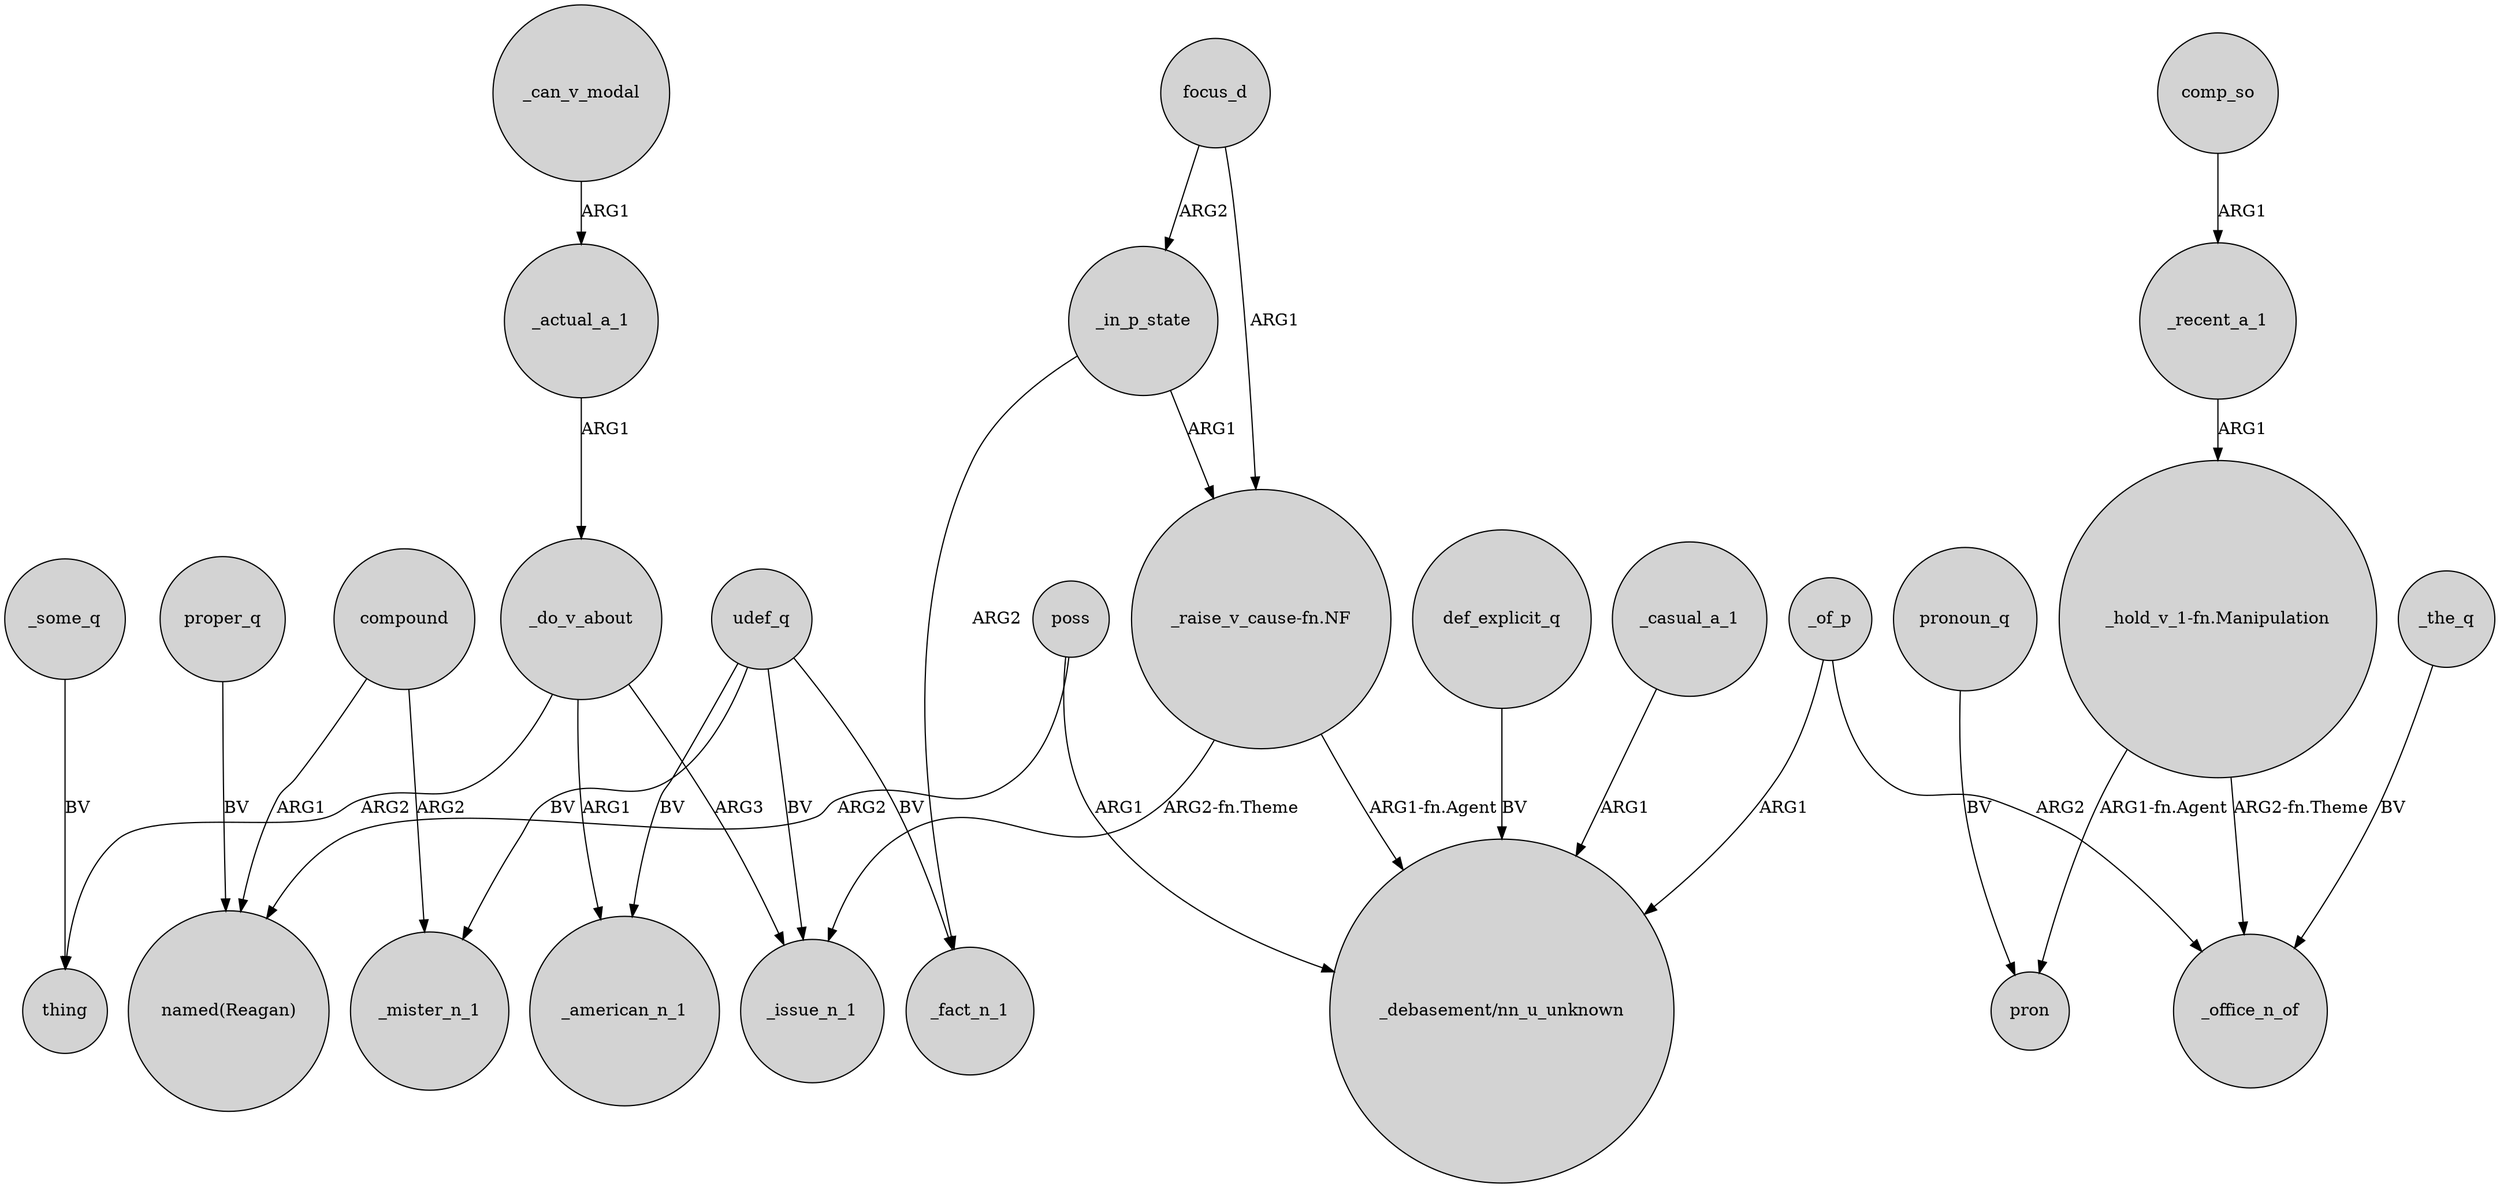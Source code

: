 digraph {
	node [shape=circle style=filled]
	compound -> "named(Reagan)" [label=ARG1]
	"_hold_v_1-fn.Manipulation" -> pron [label="ARG1-fn.Agent"]
	comp_so -> _recent_a_1 [label=ARG1]
	"_hold_v_1-fn.Manipulation" -> _office_n_of [label="ARG2-fn.Theme"]
	_some_q -> thing [label=BV]
	_do_v_about -> _issue_n_1 [label=ARG3]
	compound -> _mister_n_1 [label=ARG2]
	focus_d -> _in_p_state [label=ARG2]
	udef_q -> _mister_n_1 [label=BV]
	focus_d -> "_raise_v_cause-fn.NF" [label=ARG1]
	_in_p_state -> _fact_n_1 [label=ARG2]
	def_explicit_q -> "_debasement/nn_u_unknown" [label=BV]
	poss -> "_debasement/nn_u_unknown" [label=ARG1]
	udef_q -> _fact_n_1 [label=BV]
	_the_q -> _office_n_of [label=BV]
	_of_p -> "_debasement/nn_u_unknown" [label=ARG1]
	pronoun_q -> pron [label=BV]
	"_raise_v_cause-fn.NF" -> "_debasement/nn_u_unknown" [label="ARG1-fn.Agent"]
	_can_v_modal -> _actual_a_1 [label=ARG1]
	_do_v_about -> thing [label=ARG2]
	_actual_a_1 -> _do_v_about [label=ARG1]
	"_raise_v_cause-fn.NF" -> _issue_n_1 [label="ARG2-fn.Theme"]
	udef_q -> _issue_n_1 [label=BV]
	udef_q -> _american_n_1 [label=BV]
	proper_q -> "named(Reagan)" [label=BV]
	_do_v_about -> _american_n_1 [label=ARG1]
	poss -> "named(Reagan)" [label=ARG2]
	_recent_a_1 -> "_hold_v_1-fn.Manipulation" [label=ARG1]
	_of_p -> _office_n_of [label=ARG2]
	_in_p_state -> "_raise_v_cause-fn.NF" [label=ARG1]
	_casual_a_1 -> "_debasement/nn_u_unknown" [label=ARG1]
}
